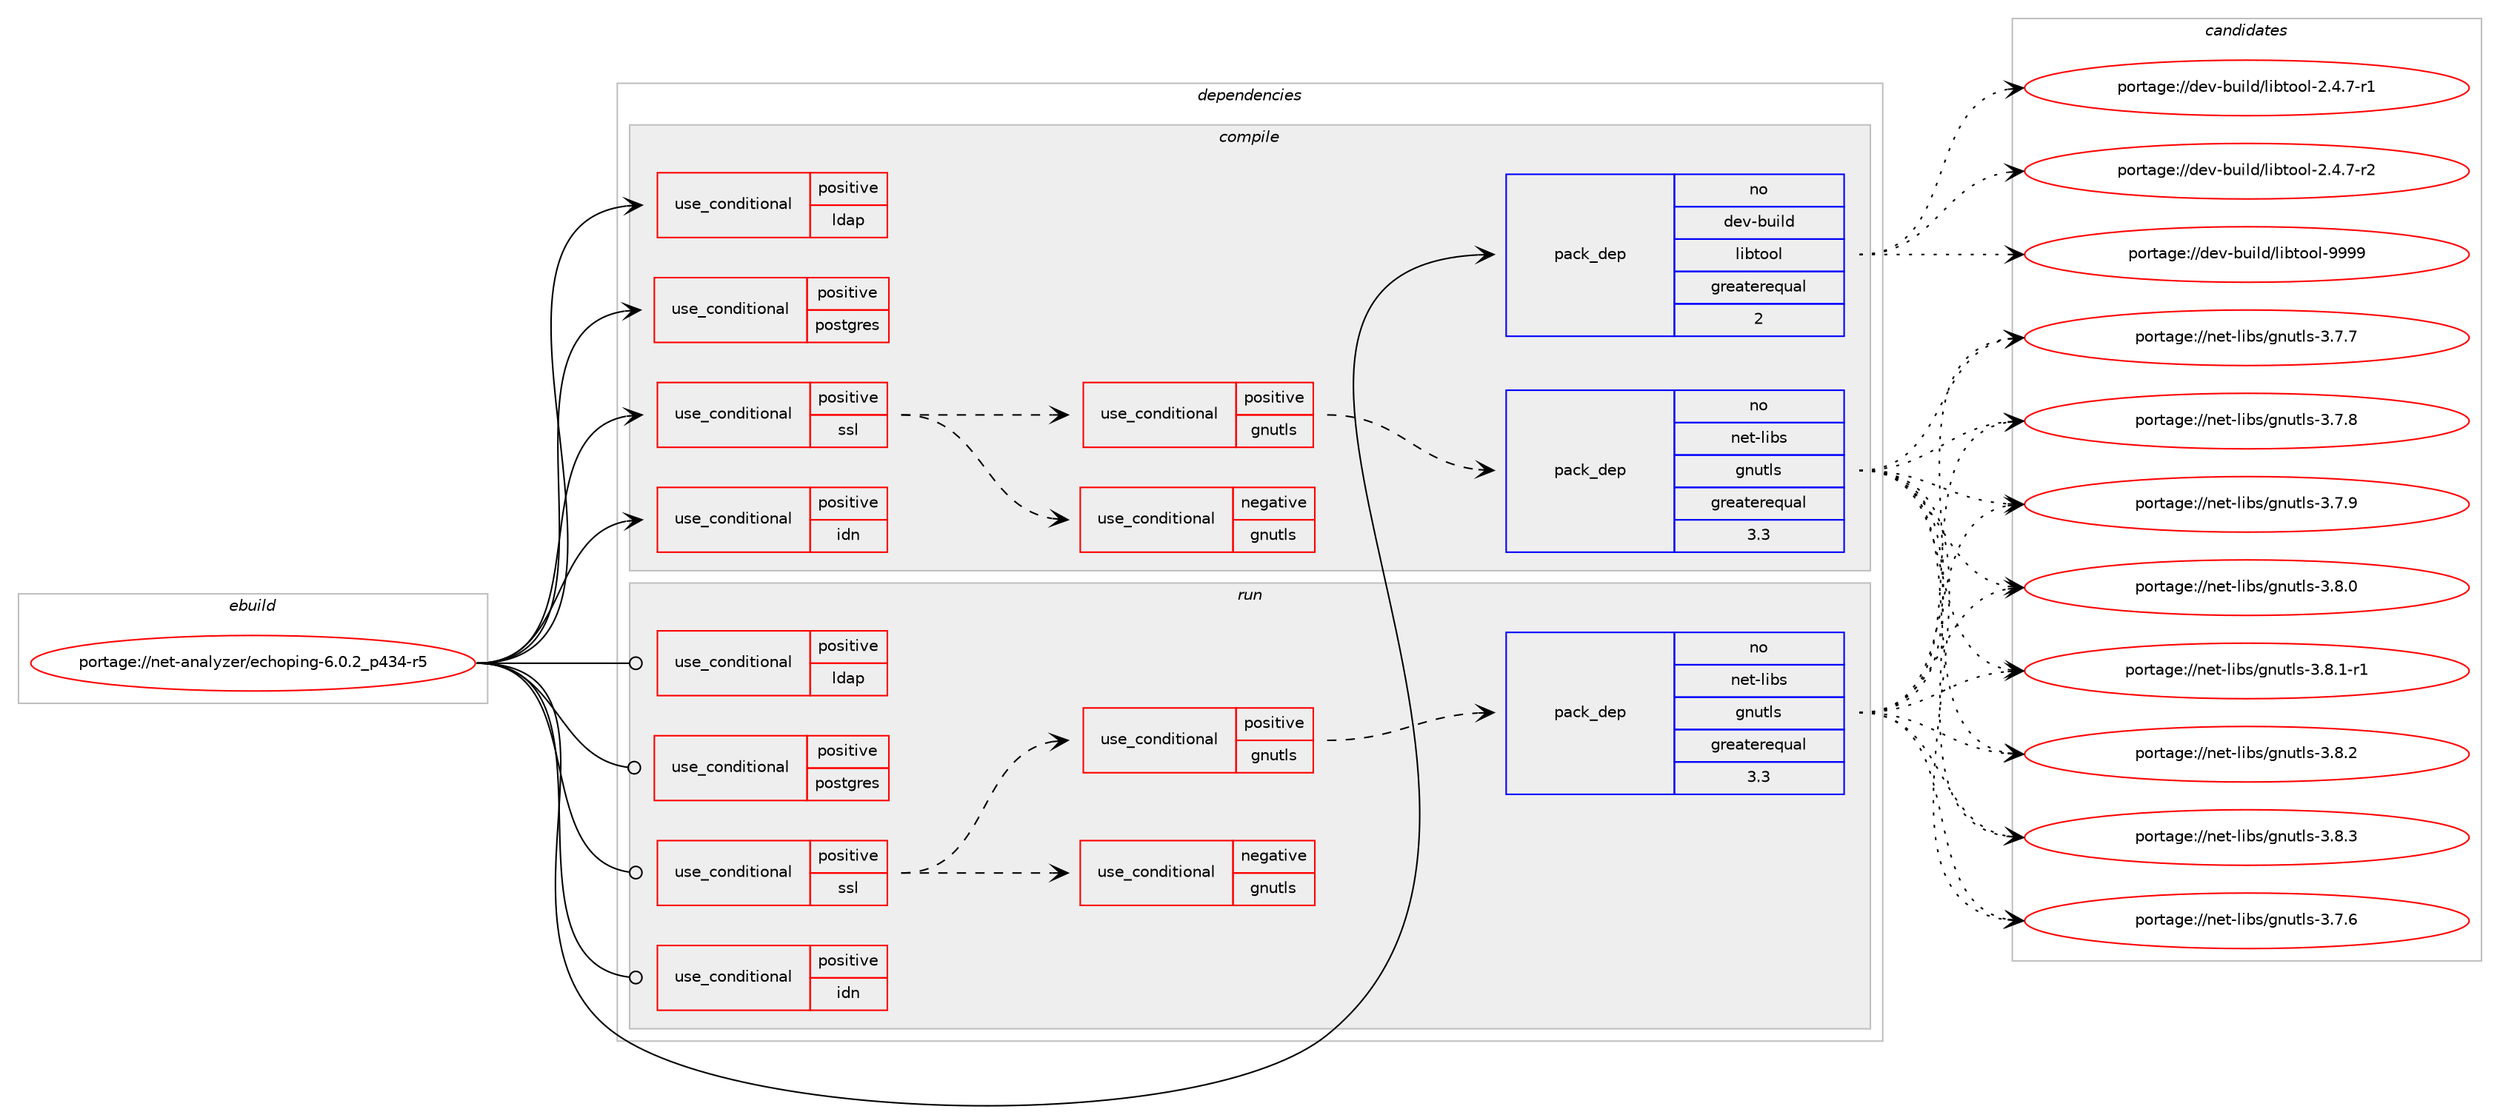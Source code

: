 digraph prolog {

# *************
# Graph options
# *************

newrank=true;
concentrate=true;
compound=true;
graph [rankdir=LR,fontname=Helvetica,fontsize=10,ranksep=1.5];#, ranksep=2.5, nodesep=0.2];
edge  [arrowhead=vee];
node  [fontname=Helvetica,fontsize=10];

# **********
# The ebuild
# **********

subgraph cluster_leftcol {
color=gray;
rank=same;
label=<<i>ebuild</i>>;
id [label="portage://net-analyzer/echoping-6.0.2_p434-r5", color=red, width=4, href="../net-analyzer/echoping-6.0.2_p434-r5.svg"];
}

# ****************
# The dependencies
# ****************

subgraph cluster_midcol {
color=gray;
label=<<i>dependencies</i>>;
subgraph cluster_compile {
fillcolor="#eeeeee";
style=filled;
label=<<i>compile</i>>;
subgraph cond18 {
dependency20 [label=<<TABLE BORDER="0" CELLBORDER="1" CELLSPACING="0" CELLPADDING="4"><TR><TD ROWSPAN="3" CELLPADDING="10">use_conditional</TD></TR><TR><TD>positive</TD></TR><TR><TD>idn</TD></TR></TABLE>>, shape=none, color=red];
# *** BEGIN UNKNOWN DEPENDENCY TYPE (TODO) ***
# dependency20 -> package_dependency(portage://net-analyzer/echoping-6.0.2_p434-r5,install,no,net-dns,libidn,none,[,,],any_same_slot,[])
# *** END UNKNOWN DEPENDENCY TYPE (TODO) ***

}
id:e -> dependency20:w [weight=20,style="solid",arrowhead="vee"];
subgraph cond19 {
dependency21 [label=<<TABLE BORDER="0" CELLBORDER="1" CELLSPACING="0" CELLPADDING="4"><TR><TD ROWSPAN="3" CELLPADDING="10">use_conditional</TD></TR><TR><TD>positive</TD></TR><TR><TD>ldap</TD></TR></TABLE>>, shape=none, color=red];
# *** BEGIN UNKNOWN DEPENDENCY TYPE (TODO) ***
# dependency21 -> package_dependency(portage://net-analyzer/echoping-6.0.2_p434-r5,install,no,net-nds,openldap,none,[,,],any_same_slot,[])
# *** END UNKNOWN DEPENDENCY TYPE (TODO) ***

}
id:e -> dependency21:w [weight=20,style="solid",arrowhead="vee"];
subgraph cond20 {
dependency22 [label=<<TABLE BORDER="0" CELLBORDER="1" CELLSPACING="0" CELLPADDING="4"><TR><TD ROWSPAN="3" CELLPADDING="10">use_conditional</TD></TR><TR><TD>positive</TD></TR><TR><TD>postgres</TD></TR></TABLE>>, shape=none, color=red];
# *** BEGIN UNKNOWN DEPENDENCY TYPE (TODO) ***
# dependency22 -> package_dependency(portage://net-analyzer/echoping-6.0.2_p434-r5,install,no,dev-db,postgresql,none,[,,],any_different_slot,[])
# *** END UNKNOWN DEPENDENCY TYPE (TODO) ***

}
id:e -> dependency22:w [weight=20,style="solid",arrowhead="vee"];
subgraph cond21 {
dependency23 [label=<<TABLE BORDER="0" CELLBORDER="1" CELLSPACING="0" CELLPADDING="4"><TR><TD ROWSPAN="3" CELLPADDING="10">use_conditional</TD></TR><TR><TD>positive</TD></TR><TR><TD>ssl</TD></TR></TABLE>>, shape=none, color=red];
subgraph cond22 {
dependency24 [label=<<TABLE BORDER="0" CELLBORDER="1" CELLSPACING="0" CELLPADDING="4"><TR><TD ROWSPAN="3" CELLPADDING="10">use_conditional</TD></TR><TR><TD>positive</TD></TR><TR><TD>gnutls</TD></TR></TABLE>>, shape=none, color=red];
subgraph pack3 {
dependency25 [label=<<TABLE BORDER="0" CELLBORDER="1" CELLSPACING="0" CELLPADDING="4" WIDTH="220"><TR><TD ROWSPAN="6" CELLPADDING="30">pack_dep</TD></TR><TR><TD WIDTH="110">no</TD></TR><TR><TD>net-libs</TD></TR><TR><TD>gnutls</TD></TR><TR><TD>greaterequal</TD></TR><TR><TD>3.3</TD></TR></TABLE>>, shape=none, color=blue];
}
dependency24:e -> dependency25:w [weight=20,style="dashed",arrowhead="vee"];
}
dependency23:e -> dependency24:w [weight=20,style="dashed",arrowhead="vee"];
subgraph cond23 {
dependency26 [label=<<TABLE BORDER="0" CELLBORDER="1" CELLSPACING="0" CELLPADDING="4"><TR><TD ROWSPAN="3" CELLPADDING="10">use_conditional</TD></TR><TR><TD>negative</TD></TR><TR><TD>gnutls</TD></TR></TABLE>>, shape=none, color=red];
# *** BEGIN UNKNOWN DEPENDENCY TYPE (TODO) ***
# dependency26 -> package_dependency(portage://net-analyzer/echoping-6.0.2_p434-r5,install,no,dev-libs,openssl,none,[,,],[slot(0),equal],[])
# *** END UNKNOWN DEPENDENCY TYPE (TODO) ***

}
dependency23:e -> dependency26:w [weight=20,style="dashed",arrowhead="vee"];
}
id:e -> dependency23:w [weight=20,style="solid",arrowhead="vee"];
subgraph pack4 {
dependency27 [label=<<TABLE BORDER="0" CELLBORDER="1" CELLSPACING="0" CELLPADDING="4" WIDTH="220"><TR><TD ROWSPAN="6" CELLPADDING="30">pack_dep</TD></TR><TR><TD WIDTH="110">no</TD></TR><TR><TD>dev-build</TD></TR><TR><TD>libtool</TD></TR><TR><TD>greaterequal</TD></TR><TR><TD>2</TD></TR></TABLE>>, shape=none, color=blue];
}
id:e -> dependency27:w [weight=20,style="solid",arrowhead="vee"];
}
subgraph cluster_compileandrun {
fillcolor="#eeeeee";
style=filled;
label=<<i>compile and run</i>>;
}
subgraph cluster_run {
fillcolor="#eeeeee";
style=filled;
label=<<i>run</i>>;
subgraph cond24 {
dependency28 [label=<<TABLE BORDER="0" CELLBORDER="1" CELLSPACING="0" CELLPADDING="4"><TR><TD ROWSPAN="3" CELLPADDING="10">use_conditional</TD></TR><TR><TD>positive</TD></TR><TR><TD>idn</TD></TR></TABLE>>, shape=none, color=red];
# *** BEGIN UNKNOWN DEPENDENCY TYPE (TODO) ***
# dependency28 -> package_dependency(portage://net-analyzer/echoping-6.0.2_p434-r5,run,no,net-dns,libidn,none,[,,],any_same_slot,[])
# *** END UNKNOWN DEPENDENCY TYPE (TODO) ***

}
id:e -> dependency28:w [weight=20,style="solid",arrowhead="odot"];
subgraph cond25 {
dependency29 [label=<<TABLE BORDER="0" CELLBORDER="1" CELLSPACING="0" CELLPADDING="4"><TR><TD ROWSPAN="3" CELLPADDING="10">use_conditional</TD></TR><TR><TD>positive</TD></TR><TR><TD>ldap</TD></TR></TABLE>>, shape=none, color=red];
# *** BEGIN UNKNOWN DEPENDENCY TYPE (TODO) ***
# dependency29 -> package_dependency(portage://net-analyzer/echoping-6.0.2_p434-r5,run,no,net-nds,openldap,none,[,,],any_same_slot,[])
# *** END UNKNOWN DEPENDENCY TYPE (TODO) ***

}
id:e -> dependency29:w [weight=20,style="solid",arrowhead="odot"];
subgraph cond26 {
dependency30 [label=<<TABLE BORDER="0" CELLBORDER="1" CELLSPACING="0" CELLPADDING="4"><TR><TD ROWSPAN="3" CELLPADDING="10">use_conditional</TD></TR><TR><TD>positive</TD></TR><TR><TD>postgres</TD></TR></TABLE>>, shape=none, color=red];
# *** BEGIN UNKNOWN DEPENDENCY TYPE (TODO) ***
# dependency30 -> package_dependency(portage://net-analyzer/echoping-6.0.2_p434-r5,run,no,dev-db,postgresql,none,[,,],any_different_slot,[])
# *** END UNKNOWN DEPENDENCY TYPE (TODO) ***

}
id:e -> dependency30:w [weight=20,style="solid",arrowhead="odot"];
subgraph cond27 {
dependency31 [label=<<TABLE BORDER="0" CELLBORDER="1" CELLSPACING="0" CELLPADDING="4"><TR><TD ROWSPAN="3" CELLPADDING="10">use_conditional</TD></TR><TR><TD>positive</TD></TR><TR><TD>ssl</TD></TR></TABLE>>, shape=none, color=red];
subgraph cond28 {
dependency32 [label=<<TABLE BORDER="0" CELLBORDER="1" CELLSPACING="0" CELLPADDING="4"><TR><TD ROWSPAN="3" CELLPADDING="10">use_conditional</TD></TR><TR><TD>positive</TD></TR><TR><TD>gnutls</TD></TR></TABLE>>, shape=none, color=red];
subgraph pack5 {
dependency33 [label=<<TABLE BORDER="0" CELLBORDER="1" CELLSPACING="0" CELLPADDING="4" WIDTH="220"><TR><TD ROWSPAN="6" CELLPADDING="30">pack_dep</TD></TR><TR><TD WIDTH="110">no</TD></TR><TR><TD>net-libs</TD></TR><TR><TD>gnutls</TD></TR><TR><TD>greaterequal</TD></TR><TR><TD>3.3</TD></TR></TABLE>>, shape=none, color=blue];
}
dependency32:e -> dependency33:w [weight=20,style="dashed",arrowhead="vee"];
}
dependency31:e -> dependency32:w [weight=20,style="dashed",arrowhead="vee"];
subgraph cond29 {
dependency34 [label=<<TABLE BORDER="0" CELLBORDER="1" CELLSPACING="0" CELLPADDING="4"><TR><TD ROWSPAN="3" CELLPADDING="10">use_conditional</TD></TR><TR><TD>negative</TD></TR><TR><TD>gnutls</TD></TR></TABLE>>, shape=none, color=red];
# *** BEGIN UNKNOWN DEPENDENCY TYPE (TODO) ***
# dependency34 -> package_dependency(portage://net-analyzer/echoping-6.0.2_p434-r5,run,no,dev-libs,openssl,none,[,,],[slot(0),equal],[])
# *** END UNKNOWN DEPENDENCY TYPE (TODO) ***

}
dependency31:e -> dependency34:w [weight=20,style="dashed",arrowhead="vee"];
}
id:e -> dependency31:w [weight=20,style="solid",arrowhead="odot"];
}
}

# **************
# The candidates
# **************

subgraph cluster_choices {
rank=same;
color=gray;
label=<<i>candidates</i>>;

subgraph choice3 {
color=black;
nodesep=1;
choice110101116451081059811547103110117116108115455146554654 [label="portage://net-libs/gnutls-3.7.6", color=red, width=4,href="../net-libs/gnutls-3.7.6.svg"];
choice110101116451081059811547103110117116108115455146554655 [label="portage://net-libs/gnutls-3.7.7", color=red, width=4,href="../net-libs/gnutls-3.7.7.svg"];
choice110101116451081059811547103110117116108115455146554656 [label="portage://net-libs/gnutls-3.7.8", color=red, width=4,href="../net-libs/gnutls-3.7.8.svg"];
choice110101116451081059811547103110117116108115455146554657 [label="portage://net-libs/gnutls-3.7.9", color=red, width=4,href="../net-libs/gnutls-3.7.9.svg"];
choice110101116451081059811547103110117116108115455146564648 [label="portage://net-libs/gnutls-3.8.0", color=red, width=4,href="../net-libs/gnutls-3.8.0.svg"];
choice1101011164510810598115471031101171161081154551465646494511449 [label="portage://net-libs/gnutls-3.8.1-r1", color=red, width=4,href="../net-libs/gnutls-3.8.1-r1.svg"];
choice110101116451081059811547103110117116108115455146564650 [label="portage://net-libs/gnutls-3.8.2", color=red, width=4,href="../net-libs/gnutls-3.8.2.svg"];
choice110101116451081059811547103110117116108115455146564651 [label="portage://net-libs/gnutls-3.8.3", color=red, width=4,href="../net-libs/gnutls-3.8.3.svg"];
dependency25:e -> choice110101116451081059811547103110117116108115455146554654:w [style=dotted,weight="100"];
dependency25:e -> choice110101116451081059811547103110117116108115455146554655:w [style=dotted,weight="100"];
dependency25:e -> choice110101116451081059811547103110117116108115455146554656:w [style=dotted,weight="100"];
dependency25:e -> choice110101116451081059811547103110117116108115455146554657:w [style=dotted,weight="100"];
dependency25:e -> choice110101116451081059811547103110117116108115455146564648:w [style=dotted,weight="100"];
dependency25:e -> choice1101011164510810598115471031101171161081154551465646494511449:w [style=dotted,weight="100"];
dependency25:e -> choice110101116451081059811547103110117116108115455146564650:w [style=dotted,weight="100"];
dependency25:e -> choice110101116451081059811547103110117116108115455146564651:w [style=dotted,weight="100"];
}
subgraph choice4 {
color=black;
nodesep=1;
choice100101118459811710510810047108105981161111111084550465246554511449 [label="portage://dev-build/libtool-2.4.7-r1", color=red, width=4,href="../dev-build/libtool-2.4.7-r1.svg"];
choice100101118459811710510810047108105981161111111084550465246554511450 [label="portage://dev-build/libtool-2.4.7-r2", color=red, width=4,href="../dev-build/libtool-2.4.7-r2.svg"];
choice100101118459811710510810047108105981161111111084557575757 [label="portage://dev-build/libtool-9999", color=red, width=4,href="../dev-build/libtool-9999.svg"];
dependency27:e -> choice100101118459811710510810047108105981161111111084550465246554511449:w [style=dotted,weight="100"];
dependency27:e -> choice100101118459811710510810047108105981161111111084550465246554511450:w [style=dotted,weight="100"];
dependency27:e -> choice100101118459811710510810047108105981161111111084557575757:w [style=dotted,weight="100"];
}
subgraph choice5 {
color=black;
nodesep=1;
choice110101116451081059811547103110117116108115455146554654 [label="portage://net-libs/gnutls-3.7.6", color=red, width=4,href="../net-libs/gnutls-3.7.6.svg"];
choice110101116451081059811547103110117116108115455146554655 [label="portage://net-libs/gnutls-3.7.7", color=red, width=4,href="../net-libs/gnutls-3.7.7.svg"];
choice110101116451081059811547103110117116108115455146554656 [label="portage://net-libs/gnutls-3.7.8", color=red, width=4,href="../net-libs/gnutls-3.7.8.svg"];
choice110101116451081059811547103110117116108115455146554657 [label="portage://net-libs/gnutls-3.7.9", color=red, width=4,href="../net-libs/gnutls-3.7.9.svg"];
choice110101116451081059811547103110117116108115455146564648 [label="portage://net-libs/gnutls-3.8.0", color=red, width=4,href="../net-libs/gnutls-3.8.0.svg"];
choice1101011164510810598115471031101171161081154551465646494511449 [label="portage://net-libs/gnutls-3.8.1-r1", color=red, width=4,href="../net-libs/gnutls-3.8.1-r1.svg"];
choice110101116451081059811547103110117116108115455146564650 [label="portage://net-libs/gnutls-3.8.2", color=red, width=4,href="../net-libs/gnutls-3.8.2.svg"];
choice110101116451081059811547103110117116108115455146564651 [label="portage://net-libs/gnutls-3.8.3", color=red, width=4,href="../net-libs/gnutls-3.8.3.svg"];
dependency33:e -> choice110101116451081059811547103110117116108115455146554654:w [style=dotted,weight="100"];
dependency33:e -> choice110101116451081059811547103110117116108115455146554655:w [style=dotted,weight="100"];
dependency33:e -> choice110101116451081059811547103110117116108115455146554656:w [style=dotted,weight="100"];
dependency33:e -> choice110101116451081059811547103110117116108115455146554657:w [style=dotted,weight="100"];
dependency33:e -> choice110101116451081059811547103110117116108115455146564648:w [style=dotted,weight="100"];
dependency33:e -> choice1101011164510810598115471031101171161081154551465646494511449:w [style=dotted,weight="100"];
dependency33:e -> choice110101116451081059811547103110117116108115455146564650:w [style=dotted,weight="100"];
dependency33:e -> choice110101116451081059811547103110117116108115455146564651:w [style=dotted,weight="100"];
}
}

}
